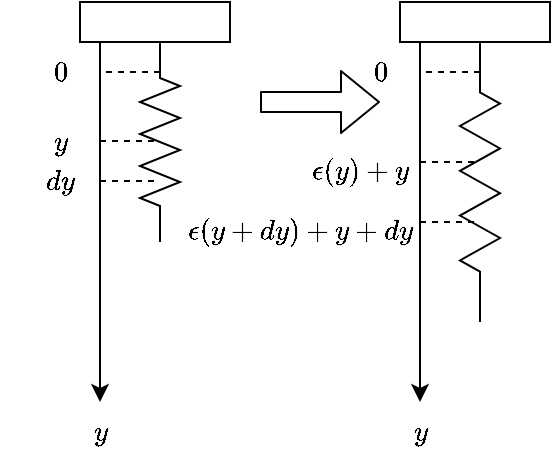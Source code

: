 <mxfile scale="4" border="0">
    <diagram id="Gn5Gzo-UKO-eQpM08fny" name="Page-1">
        <mxGraphModel dx="366" dy="322" grid="1" gridSize="10" guides="1" tooltips="1" connect="1" arrows="1" fold="1" page="1" pageScale="1" pageWidth="827" pageHeight="1169" math="1" shadow="0">
            <root>
                <mxCell id="0"/>
                <mxCell id="1" parent="0"/>
                <mxCell id="2" value="" style="pointerEvents=1;verticalLabelPosition=bottom;shadow=0;dashed=0;align=center;html=1;verticalAlign=top;shape=mxgraph.electrical.resistors.resistor_2;rotation=90;" vertex="1" parent="1">
                    <mxGeometry x="70" y="100" width="100" height="20" as="geometry"/>
                </mxCell>
                <mxCell id="3" value="" style="rounded=0;whiteSpace=wrap;html=1;fillStyle=cross-hatch;" vertex="1" parent="1">
                    <mxGeometry x="80" y="40" width="75" height="20" as="geometry"/>
                </mxCell>
                <mxCell id="4" value="" style="pointerEvents=1;verticalLabelPosition=bottom;shadow=0;dashed=0;align=center;html=1;verticalAlign=top;shape=mxgraph.electrical.resistors.resistor_2;rotation=90;" vertex="1" parent="1">
                    <mxGeometry x="210" y="120" width="140" height="20" as="geometry"/>
                </mxCell>
                <mxCell id="5" value="" style="rounded=0;whiteSpace=wrap;html=1;fillStyle=cross-hatch;" vertex="1" parent="1">
                    <mxGeometry x="240" y="40" width="75" height="20" as="geometry"/>
                </mxCell>
                <mxCell id="6" value="" style="shape=flexArrow;endArrow=classic;html=1;" edge="1" parent="1">
                    <mxGeometry width="50" height="50" relative="1" as="geometry">
                        <mxPoint x="170" y="90" as="sourcePoint"/>
                        <mxPoint x="230" y="90" as="targetPoint"/>
                    </mxGeometry>
                </mxCell>
                <mxCell id="7" value="" style="endArrow=classic;html=1;" edge="1" parent="1">
                    <mxGeometry width="50" height="50" relative="1" as="geometry">
                        <mxPoint x="250" y="60" as="sourcePoint"/>
                        <mxPoint x="250" y="240" as="targetPoint"/>
                    </mxGeometry>
                </mxCell>
                <mxCell id="8" value="" style="endArrow=classic;html=1;" edge="1" parent="1">
                    <mxGeometry width="50" height="50" relative="1" as="geometry">
                        <mxPoint x="90" y="60" as="sourcePoint"/>
                        <mxPoint x="90" y="240" as="targetPoint"/>
                    </mxGeometry>
                </mxCell>
                <mxCell id="9" value="" style="endArrow=none;dashed=1;html=1;" edge="1" parent="1">
                    <mxGeometry width="50" height="50" relative="1" as="geometry">
                        <mxPoint x="90" y="109.5" as="sourcePoint"/>
                        <mxPoint x="120" y="109.5" as="targetPoint"/>
                    </mxGeometry>
                </mxCell>
                <mxCell id="10" value="" style="endArrow=none;dashed=1;html=1;" edge="1" parent="1">
                    <mxGeometry width="50" height="50" relative="1" as="geometry">
                        <mxPoint x="90" y="129.5" as="sourcePoint"/>
                        <mxPoint x="120" y="129.5" as="targetPoint"/>
                    </mxGeometry>
                </mxCell>
                <mxCell id="11" value="" style="endArrow=none;dashed=1;html=1;" edge="1" parent="1">
                    <mxGeometry width="50" height="50" relative="1" as="geometry">
                        <mxPoint x="250" y="120" as="sourcePoint"/>
                        <mxPoint x="280" y="120" as="targetPoint"/>
                    </mxGeometry>
                </mxCell>
                <mxCell id="12" value="" style="endArrow=none;dashed=1;html=1;" edge="1" parent="1">
                    <mxGeometry width="50" height="50" relative="1" as="geometry">
                        <mxPoint x="250" y="150" as="sourcePoint"/>
                        <mxPoint x="280" y="150" as="targetPoint"/>
                    </mxGeometry>
                </mxCell>
                <mxCell id="13" value="$$y$$" style="text;html=1;align=center;verticalAlign=middle;resizable=0;points=[];autosize=1;strokeColor=none;fillColor=none;" vertex="1" parent="1">
                    <mxGeometry x="40" y="95" width="60" height="30" as="geometry"/>
                </mxCell>
                <mxCell id="14" value="$$dy$$" style="text;html=1;align=center;verticalAlign=middle;resizable=0;points=[];autosize=1;strokeColor=none;fillColor=none;" vertex="1" parent="1">
                    <mxGeometry x="40" y="115" width="60" height="30" as="geometry"/>
                </mxCell>
                <mxCell id="15" value="$$\epsilon(y+dy)+y+dy$$" style="text;html=1;align=center;verticalAlign=middle;resizable=0;points=[];autosize=1;strokeColor=none;fillColor=none;" vertex="1" parent="1">
                    <mxGeometry x="110" y="140" width="160" height="30" as="geometry"/>
                </mxCell>
                <mxCell id="16" value="$$\epsilon(y)+y$$" style="text;html=1;align=center;verticalAlign=middle;resizable=0;points=[];autosize=1;strokeColor=none;fillColor=none;" vertex="1" parent="1">
                    <mxGeometry x="160" y="110" width="120" height="30" as="geometry"/>
                </mxCell>
                <mxCell id="17" value="$$y$$" style="text;html=1;align=center;verticalAlign=middle;resizable=0;points=[];autosize=1;strokeColor=none;fillColor=none;" vertex="1" parent="1">
                    <mxGeometry x="60" y="240" width="60" height="30" as="geometry"/>
                </mxCell>
                <mxCell id="18" value="$$y$$" style="text;html=1;align=center;verticalAlign=middle;resizable=0;points=[];autosize=1;strokeColor=none;fillColor=none;" vertex="1" parent="1">
                    <mxGeometry x="220" y="240" width="60" height="30" as="geometry"/>
                </mxCell>
                <mxCell id="19" value="" style="endArrow=none;dashed=1;html=1;" edge="1" parent="1">
                    <mxGeometry width="50" height="50" relative="1" as="geometry">
                        <mxPoint x="120" y="75" as="sourcePoint"/>
                        <mxPoint x="90" y="75" as="targetPoint"/>
                    </mxGeometry>
                </mxCell>
                <mxCell id="21" value="" style="endArrow=none;dashed=1;html=1;" edge="1" parent="1">
                    <mxGeometry width="50" height="50" relative="1" as="geometry">
                        <mxPoint x="280" y="75" as="sourcePoint"/>
                        <mxPoint x="250" y="75" as="targetPoint"/>
                    </mxGeometry>
                </mxCell>
                <mxCell id="22" value="$$0$$" style="text;html=1;align=center;verticalAlign=middle;resizable=0;points=[];autosize=1;strokeColor=none;fillColor=none;" vertex="1" parent="1">
                    <mxGeometry x="40" y="60" width="60" height="30" as="geometry"/>
                </mxCell>
                <mxCell id="23" value="$$0$$" style="text;html=1;align=center;verticalAlign=middle;resizable=0;points=[];autosize=1;strokeColor=none;fillColor=none;" vertex="1" parent="1">
                    <mxGeometry x="200" y="60" width="60" height="30" as="geometry"/>
                </mxCell>
            </root>
        </mxGraphModel>
    </diagram>
</mxfile>